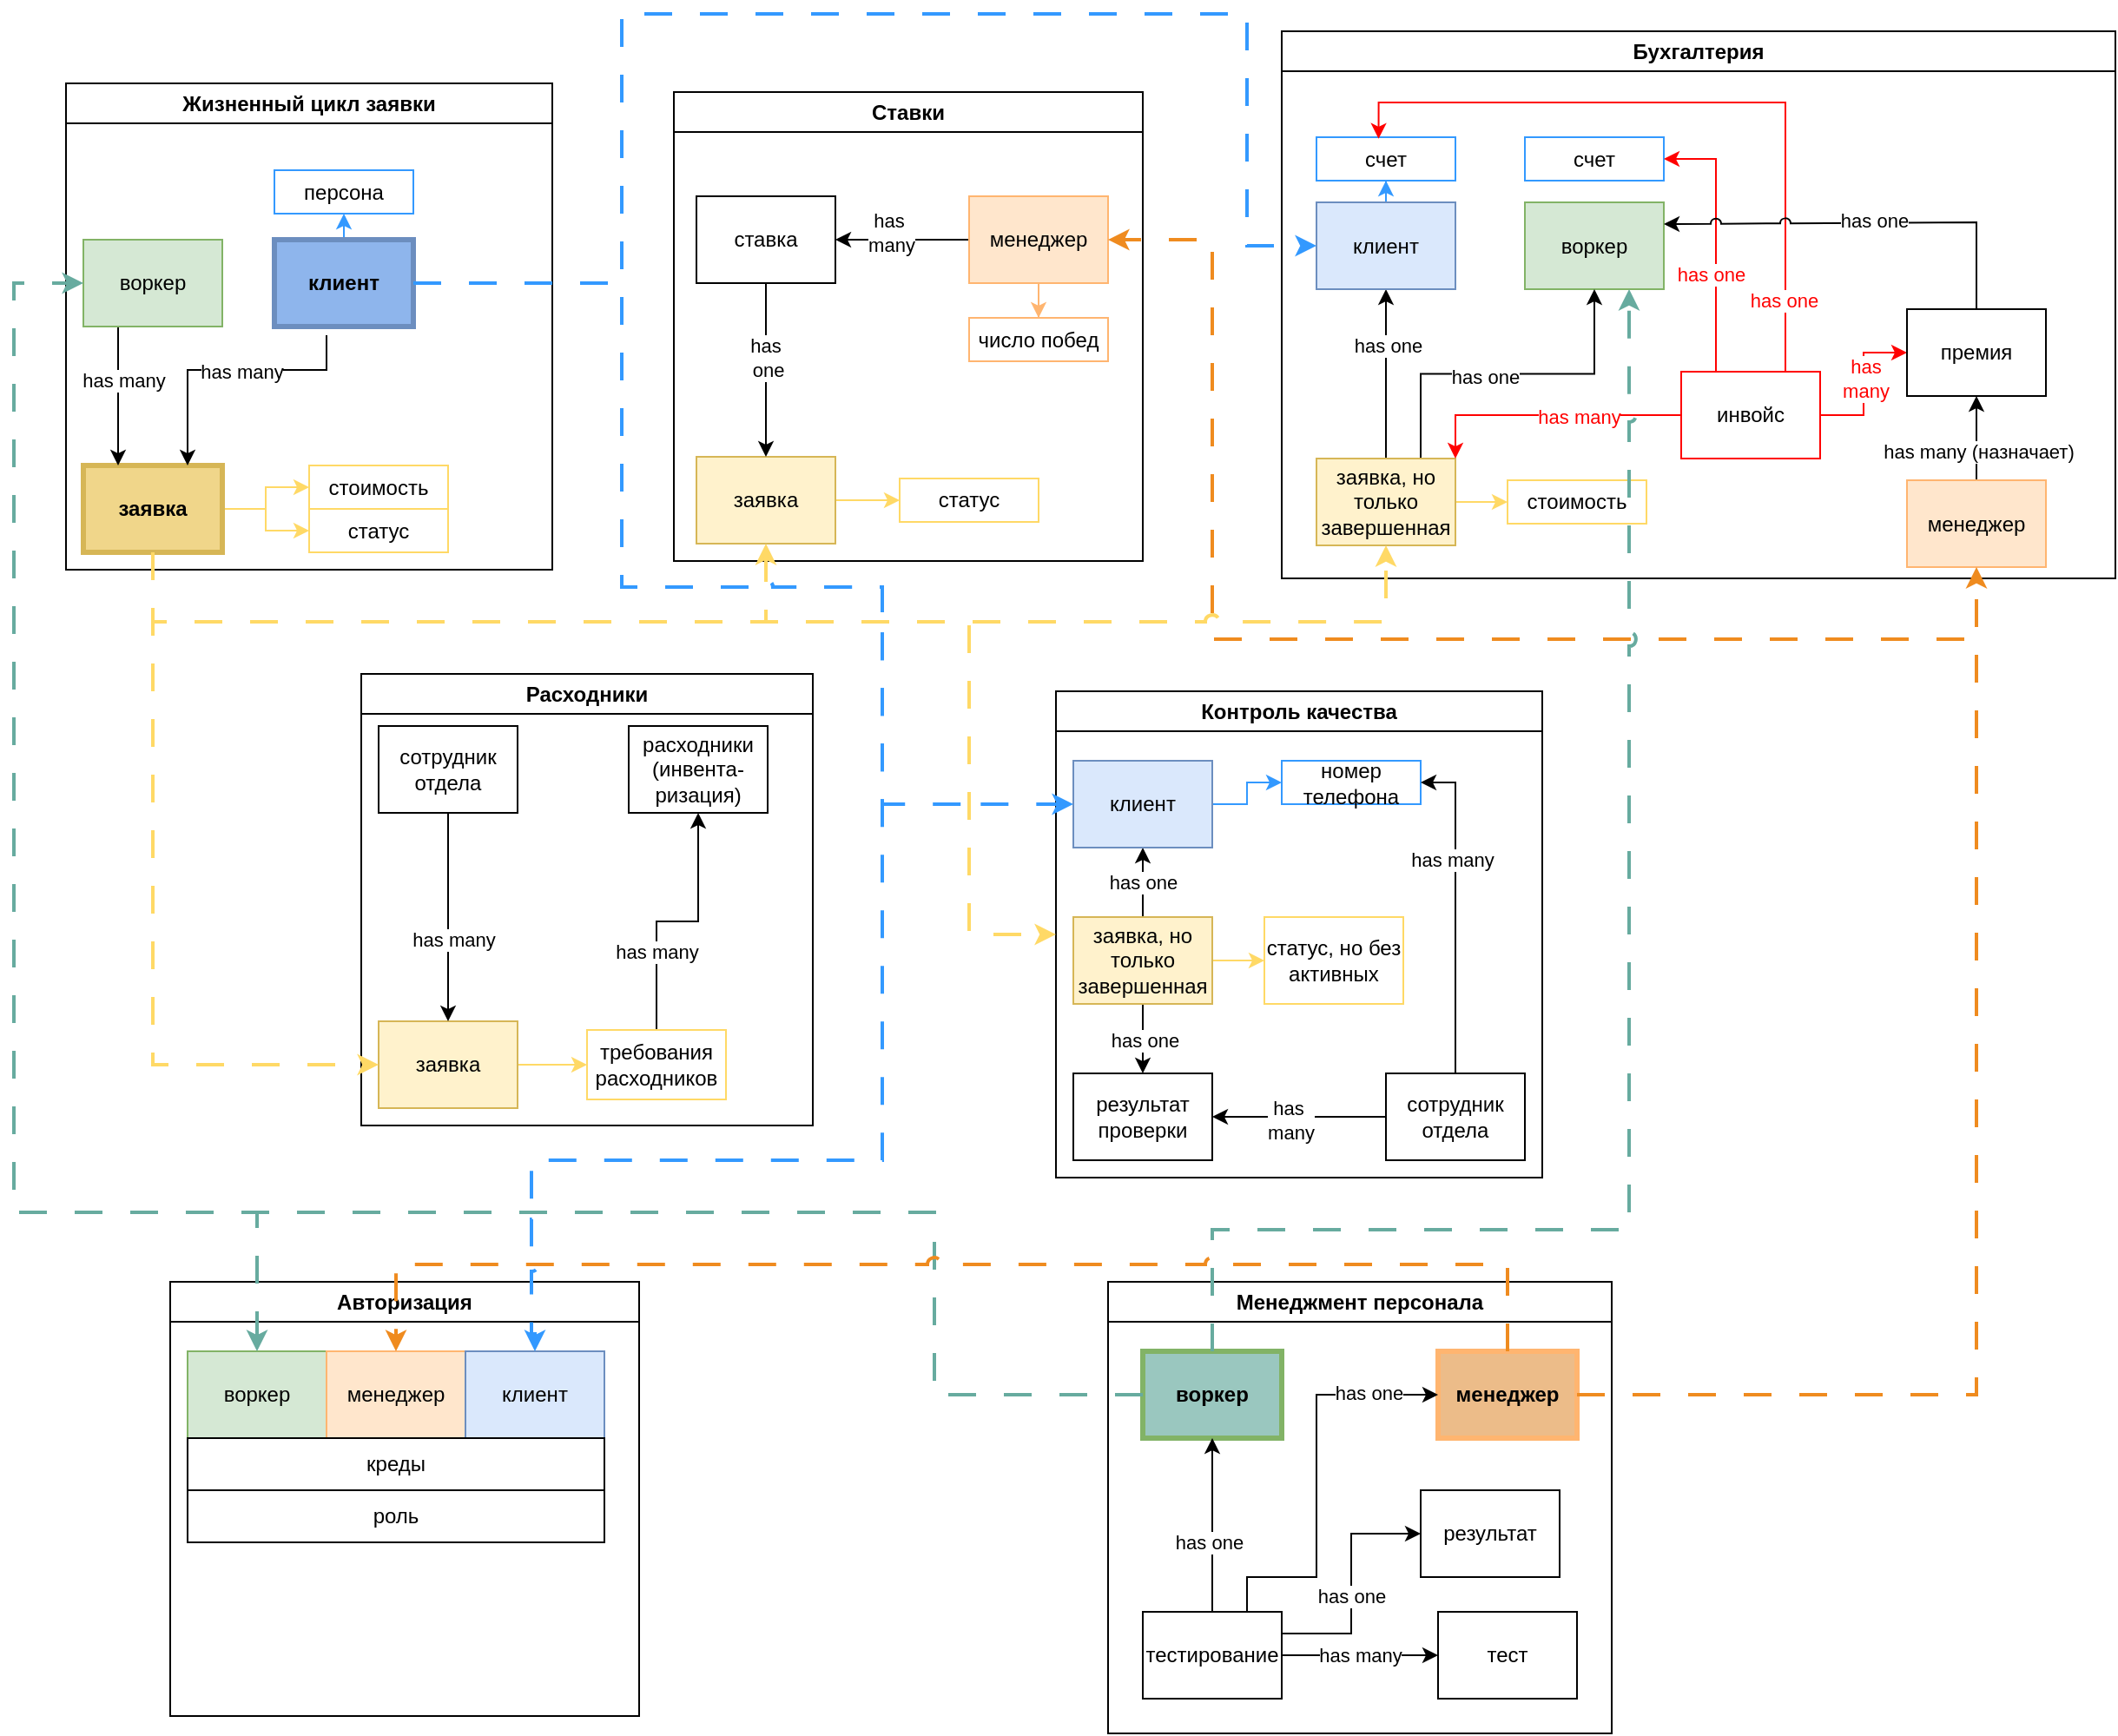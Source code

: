 <mxfile version="26.0.6">
  <diagram name="Страница — 1" id="8hWSt3232TRBrDZxiT6d">
    <mxGraphModel dx="1958" dy="1567" grid="1" gridSize="10" guides="1" tooltips="1" connect="1" arrows="1" fold="1" page="1" pageScale="1" pageWidth="827" pageHeight="1169" math="0" shadow="0">
      <root>
        <mxCell id="0" />
        <mxCell id="1" parent="0" />
        <mxCell id="wKb-s4lR72kcgDfwKxqy-2" value="Жизненный цикл заявки" style="swimlane;whiteSpace=wrap;html=1;" vertex="1" parent="1">
          <mxGeometry x="10" y="140" width="280" height="280" as="geometry" />
        </mxCell>
        <mxCell id="wKb-s4lR72kcgDfwKxqy-32" style="edgeStyle=orthogonalEdgeStyle;rounded=0;orthogonalLoop=1;jettySize=auto;html=1;entryX=0;entryY=0.5;entryDx=0;entryDy=0;endArrow=classic;endFill=1;strokeColor=#FFD966;" edge="1" parent="wKb-s4lR72kcgDfwKxqy-2" source="wKb-s4lR72kcgDfwKxqy-9" target="wKb-s4lR72kcgDfwKxqy-23">
          <mxGeometry relative="1" as="geometry" />
        </mxCell>
        <mxCell id="wKb-s4lR72kcgDfwKxqy-62" style="edgeStyle=orthogonalEdgeStyle;rounded=0;orthogonalLoop=1;jettySize=auto;html=1;strokeColor=#FFD966;" edge="1" parent="wKb-s4lR72kcgDfwKxqy-2" source="wKb-s4lR72kcgDfwKxqy-9" target="wKb-s4lR72kcgDfwKxqy-16">
          <mxGeometry relative="1" as="geometry" />
        </mxCell>
        <mxCell id="wKb-s4lR72kcgDfwKxqy-9" value="&lt;b&gt;заявка&lt;/b&gt;" style="rounded=0;whiteSpace=wrap;html=1;fillColor=#F0D68A;strokeColor=#d6b656;strokeWidth=3;" vertex="1" parent="wKb-s4lR72kcgDfwKxqy-2">
          <mxGeometry x="10" y="220" width="80" height="50" as="geometry" />
        </mxCell>
        <mxCell id="wKb-s4lR72kcgDfwKxqy-21" style="edgeStyle=orthogonalEdgeStyle;rounded=0;orthogonalLoop=1;jettySize=auto;html=1;" edge="1" parent="wKb-s4lR72kcgDfwKxqy-2">
          <mxGeometry relative="1" as="geometry">
            <mxPoint x="150" y="145" as="sourcePoint" />
            <mxPoint x="70" y="220" as="targetPoint" />
            <Array as="points">
              <mxPoint x="150" y="165" />
              <mxPoint x="70" y="165" />
            </Array>
          </mxGeometry>
        </mxCell>
        <mxCell id="wKb-s4lR72kcgDfwKxqy-22" value="has many" style="edgeLabel;html=1;align=center;verticalAlign=middle;resizable=0;points=[];" vertex="1" connectable="0" parent="wKb-s4lR72kcgDfwKxqy-21">
          <mxGeometry x="-0.11" y="1" relative="1" as="geometry">
            <mxPoint as="offset" />
          </mxGeometry>
        </mxCell>
        <mxCell id="wKb-s4lR72kcgDfwKxqy-19" style="edgeStyle=orthogonalEdgeStyle;rounded=0;orthogonalLoop=1;jettySize=auto;html=1;entryX=0.25;entryY=0;entryDx=0;entryDy=0;exitX=0.25;exitY=1;exitDx=0;exitDy=0;" edge="1" parent="wKb-s4lR72kcgDfwKxqy-2" source="wKb-s4lR72kcgDfwKxqy-15" target="wKb-s4lR72kcgDfwKxqy-9">
          <mxGeometry relative="1" as="geometry" />
        </mxCell>
        <mxCell id="wKb-s4lR72kcgDfwKxqy-20" value="has many" style="edgeLabel;html=1;align=center;verticalAlign=middle;resizable=0;points=[];" vertex="1" connectable="0" parent="wKb-s4lR72kcgDfwKxqy-19">
          <mxGeometry x="-0.224" y="3" relative="1" as="geometry">
            <mxPoint as="offset" />
          </mxGeometry>
        </mxCell>
        <mxCell id="wKb-s4lR72kcgDfwKxqy-15" value="воркер" style="rounded=0;whiteSpace=wrap;html=1;fillColor=#d5e8d4;strokeColor=#82b366;" vertex="1" parent="wKb-s4lR72kcgDfwKxqy-2">
          <mxGeometry x="10" y="90" width="80" height="50" as="geometry" />
        </mxCell>
        <mxCell id="wKb-s4lR72kcgDfwKxqy-16" value="статус" style="rounded=0;whiteSpace=wrap;html=1;strokeColor=#FFD966;" vertex="1" parent="wKb-s4lR72kcgDfwKxqy-2">
          <mxGeometry x="140" y="245" width="80" height="25" as="geometry" />
        </mxCell>
        <mxCell id="wKb-s4lR72kcgDfwKxqy-23" value="стоимость" style="rounded=0;whiteSpace=wrap;html=1;strokeColor=#FFD966;" vertex="1" parent="wKb-s4lR72kcgDfwKxqy-2">
          <mxGeometry x="140" y="220" width="80" height="25" as="geometry" />
        </mxCell>
        <mxCell id="wKb-s4lR72kcgDfwKxqy-74" style="edgeStyle=orthogonalEdgeStyle;rounded=0;orthogonalLoop=1;jettySize=auto;html=1;exitX=0.5;exitY=0;exitDx=0;exitDy=0;entryX=0.5;entryY=1;entryDx=0;entryDy=0;strokeColor=#3399FF;" edge="1" parent="wKb-s4lR72kcgDfwKxqy-2" source="wKb-s4lR72kcgDfwKxqy-72" target="wKb-s4lR72kcgDfwKxqy-73">
          <mxGeometry relative="1" as="geometry" />
        </mxCell>
        <mxCell id="wKb-s4lR72kcgDfwKxqy-72" value="&lt;b&gt;клиент&lt;/b&gt;" style="rounded=0;whiteSpace=wrap;html=1;fillColor=#8EB5EC;strokeColor=#6c8ebf;strokeWidth=3;" vertex="1" parent="wKb-s4lR72kcgDfwKxqy-2">
          <mxGeometry x="120" y="90" width="80" height="50" as="geometry" />
        </mxCell>
        <mxCell id="wKb-s4lR72kcgDfwKxqy-73" value="персона" style="rounded=0;whiteSpace=wrap;html=1;strokeColor=#3399FF;" vertex="1" parent="wKb-s4lR72kcgDfwKxqy-2">
          <mxGeometry x="120" y="50" width="80" height="25" as="geometry" />
        </mxCell>
        <mxCell id="wKb-s4lR72kcgDfwKxqy-3" value="Ставки" style="swimlane;whiteSpace=wrap;html=1;" vertex="1" parent="1">
          <mxGeometry x="360" y="145" width="270" height="270" as="geometry" />
        </mxCell>
        <mxCell id="wKb-s4lR72kcgDfwKxqy-36" style="edgeStyle=orthogonalEdgeStyle;rounded=0;orthogonalLoop=1;jettySize=auto;html=1;entryX=0;entryY=0.5;entryDx=0;entryDy=0;strokeColor=#FFD966;" edge="1" parent="wKb-s4lR72kcgDfwKxqy-3" source="wKb-s4lR72kcgDfwKxqy-10" target="wKb-s4lR72kcgDfwKxqy-34">
          <mxGeometry relative="1" as="geometry" />
        </mxCell>
        <mxCell id="wKb-s4lR72kcgDfwKxqy-10" value="заявка" style="rounded=0;whiteSpace=wrap;html=1;fillColor=#fff2cc;strokeColor=#d6b656;" vertex="1" parent="wKb-s4lR72kcgDfwKxqy-3">
          <mxGeometry x="13" y="210" width="80" height="50" as="geometry" />
        </mxCell>
        <mxCell id="wKb-s4lR72kcgDfwKxqy-43" style="edgeStyle=orthogonalEdgeStyle;rounded=0;orthogonalLoop=1;jettySize=auto;html=1;" edge="1" parent="wKb-s4lR72kcgDfwKxqy-3" source="wKb-s4lR72kcgDfwKxqy-28" target="wKb-s4lR72kcgDfwKxqy-42">
          <mxGeometry relative="1" as="geometry" />
        </mxCell>
        <mxCell id="wKb-s4lR72kcgDfwKxqy-44" value="has&amp;nbsp;&lt;div&gt;many&lt;/div&gt;" style="edgeLabel;html=1;align=center;verticalAlign=middle;resizable=0;points=[];" vertex="1" connectable="0" parent="wKb-s4lR72kcgDfwKxqy-43">
          <mxGeometry x="0.188" y="-4" relative="1" as="geometry">
            <mxPoint as="offset" />
          </mxGeometry>
        </mxCell>
        <mxCell id="wKb-s4lR72kcgDfwKxqy-67" value="" style="edgeStyle=orthogonalEdgeStyle;rounded=0;orthogonalLoop=1;jettySize=auto;html=1;strokeColor=#FFB570;" edge="1" parent="wKb-s4lR72kcgDfwKxqy-3" source="wKb-s4lR72kcgDfwKxqy-28" target="wKb-s4lR72kcgDfwKxqy-66">
          <mxGeometry relative="1" as="geometry" />
        </mxCell>
        <mxCell id="wKb-s4lR72kcgDfwKxqy-28" value="менеджер" style="rounded=0;whiteSpace=wrap;html=1;fillColor=#ffe6cc;strokeColor=#FFB570;" vertex="1" parent="wKb-s4lR72kcgDfwKxqy-3">
          <mxGeometry x="170" y="60" width="80" height="50" as="geometry" />
        </mxCell>
        <mxCell id="wKb-s4lR72kcgDfwKxqy-34" value="статус" style="rounded=0;whiteSpace=wrap;html=1;strokeColor=#FFD966;" vertex="1" parent="wKb-s4lR72kcgDfwKxqy-3">
          <mxGeometry x="130" y="222.5" width="80" height="25" as="geometry" />
        </mxCell>
        <mxCell id="wKb-s4lR72kcgDfwKxqy-45" style="edgeStyle=orthogonalEdgeStyle;rounded=0;orthogonalLoop=1;jettySize=auto;html=1;entryX=0.5;entryY=0;entryDx=0;entryDy=0;" edge="1" parent="wKb-s4lR72kcgDfwKxqy-3" source="wKb-s4lR72kcgDfwKxqy-42" target="wKb-s4lR72kcgDfwKxqy-10">
          <mxGeometry relative="1" as="geometry" />
        </mxCell>
        <mxCell id="wKb-s4lR72kcgDfwKxqy-46" value="has&amp;nbsp;&lt;div&gt;one&lt;/div&gt;" style="edgeLabel;html=1;align=center;verticalAlign=middle;resizable=0;points=[];" vertex="1" connectable="0" parent="wKb-s4lR72kcgDfwKxqy-45">
          <mxGeometry x="-0.147" y="1" relative="1" as="geometry">
            <mxPoint as="offset" />
          </mxGeometry>
        </mxCell>
        <mxCell id="wKb-s4lR72kcgDfwKxqy-42" value="ставка" style="rounded=0;whiteSpace=wrap;html=1;" vertex="1" parent="wKb-s4lR72kcgDfwKxqy-3">
          <mxGeometry x="13" y="60" width="80" height="50" as="geometry" />
        </mxCell>
        <mxCell id="wKb-s4lR72kcgDfwKxqy-66" value="число побед" style="rounded=0;whiteSpace=wrap;html=1;strokeColor=#FFB570;" vertex="1" parent="wKb-s4lR72kcgDfwKxqy-3">
          <mxGeometry x="170" y="130" width="80" height="25" as="geometry" />
        </mxCell>
        <mxCell id="wKb-s4lR72kcgDfwKxqy-4" value="Бухгалтерия" style="swimlane;whiteSpace=wrap;html=1;" vertex="1" parent="1">
          <mxGeometry x="710" y="110" width="480" height="315" as="geometry" />
        </mxCell>
        <mxCell id="wKb-s4lR72kcgDfwKxqy-105" style="edgeStyle=orthogonalEdgeStyle;rounded=0;orthogonalLoop=1;jettySize=auto;html=1;entryX=0.5;entryY=1;entryDx=0;entryDy=0;strokeColor=#3399FF;" edge="1" parent="wKb-s4lR72kcgDfwKxqy-4" source="wKb-s4lR72kcgDfwKxqy-102" target="wKb-s4lR72kcgDfwKxqy-103">
          <mxGeometry relative="1" as="geometry" />
        </mxCell>
        <mxCell id="wKb-s4lR72kcgDfwKxqy-187" value="" style="edgeStyle=orthogonalEdgeStyle;rounded=0;orthogonalLoop=1;jettySize=auto;html=1;startArrow=classic;startFill=1;endArrow=none;endFill=0;" edge="1" parent="wKb-s4lR72kcgDfwKxqy-4" source="wKb-s4lR72kcgDfwKxqy-102" target="wKb-s4lR72kcgDfwKxqy-108">
          <mxGeometry relative="1" as="geometry" />
        </mxCell>
        <mxCell id="wKb-s4lR72kcgDfwKxqy-188" value="has one" style="edgeLabel;html=1;align=center;verticalAlign=middle;resizable=0;points=[];" vertex="1" connectable="0" parent="wKb-s4lR72kcgDfwKxqy-187">
          <mxGeometry x="-0.339" y="1" relative="1" as="geometry">
            <mxPoint as="offset" />
          </mxGeometry>
        </mxCell>
        <mxCell id="wKb-s4lR72kcgDfwKxqy-102" value="клиент" style="rounded=0;whiteSpace=wrap;html=1;fillColor=#dae8fc;strokeColor=#6c8ebf;" vertex="1" parent="wKb-s4lR72kcgDfwKxqy-4">
          <mxGeometry x="20" y="98.5" width="80" height="50" as="geometry" />
        </mxCell>
        <mxCell id="wKb-s4lR72kcgDfwKxqy-103" value="счет" style="rounded=0;whiteSpace=wrap;html=1;strokeColor=#3399FF;" vertex="1" parent="wKb-s4lR72kcgDfwKxqy-4">
          <mxGeometry x="20" y="61" width="80" height="25" as="geometry" />
        </mxCell>
        <mxCell id="wKb-s4lR72kcgDfwKxqy-106" value="воркер" style="rounded=0;whiteSpace=wrap;html=1;fillColor=#d5e8d4;strokeColor=#82b366;" vertex="1" parent="wKb-s4lR72kcgDfwKxqy-4">
          <mxGeometry x="140" y="98.5" width="80" height="50" as="geometry" />
        </mxCell>
        <mxCell id="wKb-s4lR72kcgDfwKxqy-107" value="счет" style="rounded=0;whiteSpace=wrap;html=1;strokeColor=#3399FF;" vertex="1" parent="wKb-s4lR72kcgDfwKxqy-4">
          <mxGeometry x="140" y="61" width="80" height="25" as="geometry" />
        </mxCell>
        <mxCell id="wKb-s4lR72kcgDfwKxqy-113" style="edgeStyle=orthogonalEdgeStyle;rounded=0;orthogonalLoop=1;jettySize=auto;html=1;exitX=0.75;exitY=0;exitDx=0;exitDy=0;entryX=0.5;entryY=1;entryDx=0;entryDy=0;" edge="1" parent="wKb-s4lR72kcgDfwKxqy-4" source="wKb-s4lR72kcgDfwKxqy-108" target="wKb-s4lR72kcgDfwKxqy-106">
          <mxGeometry relative="1" as="geometry" />
        </mxCell>
        <mxCell id="wKb-s4lR72kcgDfwKxqy-115" value="has one" style="edgeLabel;html=1;align=center;verticalAlign=middle;resizable=0;points=[];" vertex="1" connectable="0" parent="wKb-s4lR72kcgDfwKxqy-113">
          <mxGeometry x="-0.136" y="-1" relative="1" as="geometry">
            <mxPoint as="offset" />
          </mxGeometry>
        </mxCell>
        <mxCell id="wKb-s4lR72kcgDfwKxqy-116" style="edgeStyle=orthogonalEdgeStyle;rounded=0;orthogonalLoop=1;jettySize=auto;html=1;entryX=0;entryY=0.5;entryDx=0;entryDy=0;strokeColor=#FFD966;" edge="1" parent="wKb-s4lR72kcgDfwKxqy-4" source="wKb-s4lR72kcgDfwKxqy-108" target="wKb-s4lR72kcgDfwKxqy-110">
          <mxGeometry relative="1" as="geometry" />
        </mxCell>
        <mxCell id="wKb-s4lR72kcgDfwKxqy-108" value="заявка, но только завершенная" style="rounded=0;whiteSpace=wrap;html=1;fillColor=#fff2cc;strokeColor=#d6b656;" vertex="1" parent="wKb-s4lR72kcgDfwKxqy-4">
          <mxGeometry x="20" y="246" width="80" height="50" as="geometry" />
        </mxCell>
        <mxCell id="wKb-s4lR72kcgDfwKxqy-110" value="стоимость" style="rounded=0;whiteSpace=wrap;html=1;strokeColor=#FFD966;" vertex="1" parent="wKb-s4lR72kcgDfwKxqy-4">
          <mxGeometry x="130" y="258.5" width="80" height="25" as="geometry" />
        </mxCell>
        <mxCell id="wKb-s4lR72kcgDfwKxqy-119" style="edgeStyle=orthogonalEdgeStyle;rounded=0;orthogonalLoop=1;jettySize=auto;html=1;exitX=0.25;exitY=0;exitDx=0;exitDy=0;entryX=1;entryY=0.5;entryDx=0;entryDy=0;strokeColor=#FF0000;" edge="1" parent="wKb-s4lR72kcgDfwKxqy-4" source="wKb-s4lR72kcgDfwKxqy-117" target="wKb-s4lR72kcgDfwKxqy-107">
          <mxGeometry relative="1" as="geometry" />
        </mxCell>
        <mxCell id="wKb-s4lR72kcgDfwKxqy-123" value="has one" style="edgeLabel;html=1;align=center;verticalAlign=middle;resizable=0;points=[];fontColor=#FF0000;" vertex="1" connectable="0" parent="wKb-s4lR72kcgDfwKxqy-119">
          <mxGeometry x="-0.258" y="3" relative="1" as="geometry">
            <mxPoint as="offset" />
          </mxGeometry>
        </mxCell>
        <mxCell id="wKb-s4lR72kcgDfwKxqy-131" style="edgeStyle=orthogonalEdgeStyle;rounded=0;orthogonalLoop=1;jettySize=auto;html=1;entryX=1;entryY=0;entryDx=0;entryDy=0;strokeColor=#FF0000;" edge="1" parent="wKb-s4lR72kcgDfwKxqy-4" source="wKb-s4lR72kcgDfwKxqy-117" target="wKb-s4lR72kcgDfwKxqy-108">
          <mxGeometry relative="1" as="geometry" />
        </mxCell>
        <mxCell id="wKb-s4lR72kcgDfwKxqy-132" value="&lt;div&gt;&lt;span style=&quot;background-color: light-dark(#ffffff, var(--ge-dark-color, #121212));&quot;&gt;has many&lt;/span&gt;&lt;/div&gt;" style="edgeLabel;html=1;align=center;verticalAlign=middle;resizable=0;points=[];fontColor=#FF0000;" vertex="1" connectable="0" parent="wKb-s4lR72kcgDfwKxqy-131">
          <mxGeometry x="0.142" y="5" relative="1" as="geometry">
            <mxPoint x="29" y="-4" as="offset" />
          </mxGeometry>
        </mxCell>
        <mxCell id="wKb-s4lR72kcgDfwKxqy-133" style="edgeStyle=orthogonalEdgeStyle;rounded=0;orthogonalLoop=1;jettySize=auto;html=1;entryX=0;entryY=0.5;entryDx=0;entryDy=0;strokeColor=#FF0000;" edge="1" parent="wKb-s4lR72kcgDfwKxqy-4" source="wKb-s4lR72kcgDfwKxqy-117" target="wKb-s4lR72kcgDfwKxqy-126">
          <mxGeometry relative="1" as="geometry" />
        </mxCell>
        <mxCell id="wKb-s4lR72kcgDfwKxqy-134" value="has&lt;div&gt;many&lt;/div&gt;" style="edgeLabel;html=1;align=center;verticalAlign=middle;resizable=0;points=[];fontColor=#FF0000;" vertex="1" connectable="0" parent="wKb-s4lR72kcgDfwKxqy-133">
          <mxGeometry x="0.259" y="-1" relative="1" as="geometry">
            <mxPoint y="8" as="offset" />
          </mxGeometry>
        </mxCell>
        <mxCell id="wKb-s4lR72kcgDfwKxqy-117" value="инвойс" style="rounded=0;whiteSpace=wrap;html=1;strokeColor=#FF0000;" vertex="1" parent="wKb-s4lR72kcgDfwKxqy-4">
          <mxGeometry x="230" y="196" width="80" height="50" as="geometry" />
        </mxCell>
        <mxCell id="wKb-s4lR72kcgDfwKxqy-120" style="edgeStyle=orthogonalEdgeStyle;rounded=0;orthogonalLoop=1;jettySize=auto;html=1;exitX=0.75;exitY=0;exitDx=0;exitDy=0;entryX=0.447;entryY=0.037;entryDx=0;entryDy=0;entryPerimeter=0;strokeColor=#FF0000;" edge="1" parent="wKb-s4lR72kcgDfwKxqy-4" source="wKb-s4lR72kcgDfwKxqy-117" target="wKb-s4lR72kcgDfwKxqy-103">
          <mxGeometry relative="1" as="geometry" />
        </mxCell>
        <mxCell id="wKb-s4lR72kcgDfwKxqy-122" value="has one" style="edgeLabel;html=1;align=center;verticalAlign=middle;resizable=0;points=[];fontColor=#FF0000;" vertex="1" connectable="0" parent="wKb-s4lR72kcgDfwKxqy-120">
          <mxGeometry x="-0.798" y="1" relative="1" as="geometry">
            <mxPoint as="offset" />
          </mxGeometry>
        </mxCell>
        <mxCell id="wKb-s4lR72kcgDfwKxqy-129" style="edgeStyle=orthogonalEdgeStyle;rounded=0;orthogonalLoop=1;jettySize=auto;html=1;" edge="1" parent="wKb-s4lR72kcgDfwKxqy-4" source="wKb-s4lR72kcgDfwKxqy-125" target="wKb-s4lR72kcgDfwKxqy-126">
          <mxGeometry relative="1" as="geometry" />
        </mxCell>
        <mxCell id="wKb-s4lR72kcgDfwKxqy-130" value="has many (назначает)" style="edgeLabel;html=1;align=center;verticalAlign=middle;resizable=0;points=[];" vertex="1" connectable="0" parent="wKb-s4lR72kcgDfwKxqy-129">
          <mxGeometry x="-0.292" y="-1" relative="1" as="geometry">
            <mxPoint as="offset" />
          </mxGeometry>
        </mxCell>
        <mxCell id="wKb-s4lR72kcgDfwKxqy-125" value="менеджер" style="rounded=0;whiteSpace=wrap;html=1;fillColor=#ffe6cc;strokeColor=#FFB570;" vertex="1" parent="wKb-s4lR72kcgDfwKxqy-4">
          <mxGeometry x="360" y="258.5" width="80" height="50" as="geometry" />
        </mxCell>
        <mxCell id="wKb-s4lR72kcgDfwKxqy-127" style="edgeStyle=orthogonalEdgeStyle;rounded=0;orthogonalLoop=1;jettySize=auto;html=1;entryX=1;entryY=0.25;entryDx=0;entryDy=0;jumpStyle=arc;" edge="1" parent="wKb-s4lR72kcgDfwKxqy-4" source="wKb-s4lR72kcgDfwKxqy-126" target="wKb-s4lR72kcgDfwKxqy-106">
          <mxGeometry relative="1" as="geometry">
            <Array as="points">
              <mxPoint x="400" y="110" />
              <mxPoint x="305" y="110" />
            </Array>
          </mxGeometry>
        </mxCell>
        <mxCell id="wKb-s4lR72kcgDfwKxqy-128" value="has one" style="edgeLabel;html=1;align=center;verticalAlign=middle;resizable=0;points=[];" vertex="1" connectable="0" parent="wKb-s4lR72kcgDfwKxqy-127">
          <mxGeometry x="-0.058" y="-1" relative="1" as="geometry">
            <mxPoint as="offset" />
          </mxGeometry>
        </mxCell>
        <mxCell id="wKb-s4lR72kcgDfwKxqy-126" value="премия" style="rounded=0;whiteSpace=wrap;html=1;" vertex="1" parent="wKb-s4lR72kcgDfwKxqy-4">
          <mxGeometry x="360" y="160" width="80" height="50" as="geometry" />
        </mxCell>
        <mxCell id="wKb-s4lR72kcgDfwKxqy-5" value="Контроль качества" style="swimlane;whiteSpace=wrap;html=1;" vertex="1" parent="1">
          <mxGeometry x="580" y="490" width="280" height="280" as="geometry" />
        </mxCell>
        <mxCell id="wKb-s4lR72kcgDfwKxqy-71" style="edgeStyle=orthogonalEdgeStyle;rounded=0;orthogonalLoop=1;jettySize=auto;html=1;strokeColor=#FFD966;" edge="1" parent="wKb-s4lR72kcgDfwKxqy-5" source="wKb-s4lR72kcgDfwKxqy-12" target="wKb-s4lR72kcgDfwKxqy-70">
          <mxGeometry relative="1" as="geometry" />
        </mxCell>
        <mxCell id="wKb-s4lR72kcgDfwKxqy-80" style="edgeStyle=orthogonalEdgeStyle;rounded=0;orthogonalLoop=1;jettySize=auto;html=1;entryX=0.5;entryY=1;entryDx=0;entryDy=0;" edge="1" parent="wKb-s4lR72kcgDfwKxqy-5" source="wKb-s4lR72kcgDfwKxqy-12" target="wKb-s4lR72kcgDfwKxqy-14">
          <mxGeometry relative="1" as="geometry">
            <Array as="points">
              <mxPoint x="50" y="100" />
              <mxPoint x="50" y="100" />
            </Array>
          </mxGeometry>
        </mxCell>
        <mxCell id="wKb-s4lR72kcgDfwKxqy-82" value="has&amp;nbsp;&lt;span style=&quot;background-color: light-dark(#ffffff, var(--ge-dark-color, #121212)); color: light-dark(rgb(0, 0, 0), rgb(255, 255, 255));&quot;&gt;one&lt;/span&gt;" style="edgeLabel;html=1;align=center;verticalAlign=middle;resizable=0;points=[];" vertex="1" connectable="0" parent="wKb-s4lR72kcgDfwKxqy-80">
          <mxGeometry x="-0.455" relative="1" as="geometry">
            <mxPoint y="-9" as="offset" />
          </mxGeometry>
        </mxCell>
        <mxCell id="wKb-s4lR72kcgDfwKxqy-100" style="edgeStyle=orthogonalEdgeStyle;rounded=0;orthogonalLoop=1;jettySize=auto;html=1;entryX=0.5;entryY=0;entryDx=0;entryDy=0;" edge="1" parent="wKb-s4lR72kcgDfwKxqy-5" source="wKb-s4lR72kcgDfwKxqy-12" target="wKb-s4lR72kcgDfwKxqy-93">
          <mxGeometry relative="1" as="geometry" />
        </mxCell>
        <mxCell id="wKb-s4lR72kcgDfwKxqy-101" value="has one" style="edgeLabel;html=1;align=center;verticalAlign=middle;resizable=0;points=[];" vertex="1" connectable="0" parent="wKb-s4lR72kcgDfwKxqy-100">
          <mxGeometry x="0.05" y="1" relative="1" as="geometry">
            <mxPoint as="offset" />
          </mxGeometry>
        </mxCell>
        <mxCell id="wKb-s4lR72kcgDfwKxqy-12" value="заявка, но только завершенная" style="rounded=0;whiteSpace=wrap;html=1;fillColor=#fff2cc;strokeColor=#d6b656;" vertex="1" parent="wKb-s4lR72kcgDfwKxqy-5">
          <mxGeometry x="10" y="130" width="80" height="50" as="geometry" />
        </mxCell>
        <mxCell id="wKb-s4lR72kcgDfwKxqy-70" value="статус, но без активных" style="rounded=0;whiteSpace=wrap;html=1;strokeColor=#FFD966;" vertex="1" parent="wKb-s4lR72kcgDfwKxqy-5">
          <mxGeometry x="120" y="130" width="80" height="50" as="geometry" />
        </mxCell>
        <mxCell id="wKb-s4lR72kcgDfwKxqy-77" style="edgeStyle=orthogonalEdgeStyle;rounded=0;orthogonalLoop=1;jettySize=auto;html=1;exitX=1;exitY=0.5;exitDx=0;exitDy=0;strokeColor=#3399FF;" edge="1" parent="wKb-s4lR72kcgDfwKxqy-5" source="wKb-s4lR72kcgDfwKxqy-14" target="wKb-s4lR72kcgDfwKxqy-75">
          <mxGeometry relative="1" as="geometry" />
        </mxCell>
        <mxCell id="wKb-s4lR72kcgDfwKxqy-14" value="клиент" style="rounded=0;whiteSpace=wrap;html=1;fillColor=#dae8fc;strokeColor=#6c8ebf;" vertex="1" parent="wKb-s4lR72kcgDfwKxqy-5">
          <mxGeometry x="10" y="40" width="80" height="50" as="geometry" />
        </mxCell>
        <mxCell id="wKb-s4lR72kcgDfwKxqy-75" value="номер телефона" style="rounded=0;whiteSpace=wrap;html=1;strokeColor=#3399FF;" vertex="1" parent="wKb-s4lR72kcgDfwKxqy-5">
          <mxGeometry x="130" y="40" width="80" height="25" as="geometry" />
        </mxCell>
        <mxCell id="wKb-s4lR72kcgDfwKxqy-94" style="edgeStyle=orthogonalEdgeStyle;rounded=0;orthogonalLoop=1;jettySize=auto;html=1;entryX=1;entryY=0.5;entryDx=0;entryDy=0;" edge="1" parent="wKb-s4lR72kcgDfwKxqy-5" source="wKb-s4lR72kcgDfwKxqy-79" target="wKb-s4lR72kcgDfwKxqy-93">
          <mxGeometry relative="1" as="geometry" />
        </mxCell>
        <mxCell id="wKb-s4lR72kcgDfwKxqy-95" value="has&amp;nbsp;&lt;div&gt;many&lt;/div&gt;" style="edgeLabel;html=1;align=center;verticalAlign=middle;resizable=0;points=[];" vertex="1" connectable="0" parent="wKb-s4lR72kcgDfwKxqy-94">
          <mxGeometry x="0.102" y="2" relative="1" as="geometry">
            <mxPoint as="offset" />
          </mxGeometry>
        </mxCell>
        <mxCell id="wKb-s4lR72kcgDfwKxqy-96" style="edgeStyle=orthogonalEdgeStyle;rounded=0;orthogonalLoop=1;jettySize=auto;html=1;exitX=0.5;exitY=0;exitDx=0;exitDy=0;entryX=1;entryY=0.5;entryDx=0;entryDy=0;" edge="1" parent="wKb-s4lR72kcgDfwKxqy-5" source="wKb-s4lR72kcgDfwKxqy-79" target="wKb-s4lR72kcgDfwKxqy-75">
          <mxGeometry relative="1" as="geometry" />
        </mxCell>
        <mxCell id="wKb-s4lR72kcgDfwKxqy-97" value="has many" style="edgeLabel;html=1;align=center;verticalAlign=middle;resizable=0;points=[];" vertex="1" connectable="0" parent="wKb-s4lR72kcgDfwKxqy-96">
          <mxGeometry x="0.313" y="2" relative="1" as="geometry">
            <mxPoint as="offset" />
          </mxGeometry>
        </mxCell>
        <mxCell id="wKb-s4lR72kcgDfwKxqy-79" value="сотрудник отдела" style="rounded=0;whiteSpace=wrap;html=1;" vertex="1" parent="wKb-s4lR72kcgDfwKxqy-5">
          <mxGeometry x="190" y="220" width="80" height="50" as="geometry" />
        </mxCell>
        <mxCell id="wKb-s4lR72kcgDfwKxqy-93" value="результат проверки" style="rounded=0;whiteSpace=wrap;html=1;" vertex="1" parent="wKb-s4lR72kcgDfwKxqy-5">
          <mxGeometry x="10" y="220" width="80" height="50" as="geometry" />
        </mxCell>
        <mxCell id="wKb-s4lR72kcgDfwKxqy-6" value="Расходники" style="swimlane;whiteSpace=wrap;html=1;" vertex="1" parent="1">
          <mxGeometry x="180" y="480" width="260" height="260" as="geometry" />
        </mxCell>
        <mxCell id="wKb-s4lR72kcgDfwKxqy-51" style="edgeStyle=orthogonalEdgeStyle;rounded=0;orthogonalLoop=1;jettySize=auto;html=1;exitX=1;exitY=0.5;exitDx=0;exitDy=0;entryX=0;entryY=0.5;entryDx=0;entryDy=0;strokeColor=#FFD966;" edge="1" parent="wKb-s4lR72kcgDfwKxqy-6" source="wKb-s4lR72kcgDfwKxqy-11" target="wKb-s4lR72kcgDfwKxqy-50">
          <mxGeometry relative="1" as="geometry" />
        </mxCell>
        <mxCell id="wKb-s4lR72kcgDfwKxqy-54" style="edgeStyle=orthogonalEdgeStyle;rounded=0;orthogonalLoop=1;jettySize=auto;html=1;exitX=0.5;exitY=0;exitDx=0;exitDy=0;entryX=0.5;entryY=1;entryDx=0;entryDy=0;" edge="1" parent="wKb-s4lR72kcgDfwKxqy-6" source="wKb-s4lR72kcgDfwKxqy-50" target="wKb-s4lR72kcgDfwKxqy-53">
          <mxGeometry relative="1" as="geometry" />
        </mxCell>
        <mxCell id="wKb-s4lR72kcgDfwKxqy-55" value="has many" style="edgeLabel;html=1;align=center;verticalAlign=middle;resizable=0;points=[];" vertex="1" connectable="0" parent="wKb-s4lR72kcgDfwKxqy-54">
          <mxGeometry x="-0.331" y="-3" relative="1" as="geometry">
            <mxPoint x="-3" y="5" as="offset" />
          </mxGeometry>
        </mxCell>
        <mxCell id="wKb-s4lR72kcgDfwKxqy-11" value="заявка" style="rounded=0;whiteSpace=wrap;html=1;fillColor=#fff2cc;strokeColor=#d6b656;" vertex="1" parent="wKb-s4lR72kcgDfwKxqy-6">
          <mxGeometry x="10" y="200" width="80" height="50" as="geometry" />
        </mxCell>
        <mxCell id="wKb-s4lR72kcgDfwKxqy-50" value="требования расходников" style="rounded=0;whiteSpace=wrap;html=1;strokeColor=#FFD966;" vertex="1" parent="wKb-s4lR72kcgDfwKxqy-6">
          <mxGeometry x="130" y="205" width="80" height="40" as="geometry" />
        </mxCell>
        <mxCell id="wKb-s4lR72kcgDfwKxqy-56" style="edgeStyle=orthogonalEdgeStyle;rounded=0;orthogonalLoop=1;jettySize=auto;html=1;" edge="1" parent="wKb-s4lR72kcgDfwKxqy-6" source="wKb-s4lR72kcgDfwKxqy-52" target="wKb-s4lR72kcgDfwKxqy-11">
          <mxGeometry relative="1" as="geometry" />
        </mxCell>
        <mxCell id="wKb-s4lR72kcgDfwKxqy-57" value="has many" style="edgeLabel;html=1;align=center;verticalAlign=middle;resizable=0;points=[];" vertex="1" connectable="0" parent="wKb-s4lR72kcgDfwKxqy-56">
          <mxGeometry x="0.211" y="3" relative="1" as="geometry">
            <mxPoint as="offset" />
          </mxGeometry>
        </mxCell>
        <mxCell id="wKb-s4lR72kcgDfwKxqy-52" value="сотрудник&lt;div&gt;отдела&lt;/div&gt;" style="rounded=0;whiteSpace=wrap;html=1;" vertex="1" parent="wKb-s4lR72kcgDfwKxqy-6">
          <mxGeometry x="10" y="30" width="80" height="50" as="geometry" />
        </mxCell>
        <mxCell id="wKb-s4lR72kcgDfwKxqy-53" value="расходники (инвента-&lt;div&gt;ризация)&lt;/div&gt;" style="rounded=0;whiteSpace=wrap;html=1;" vertex="1" parent="wKb-s4lR72kcgDfwKxqy-6">
          <mxGeometry x="154" y="30" width="80" height="50" as="geometry" />
        </mxCell>
        <mxCell id="wKb-s4lR72kcgDfwKxqy-7" value="Авторизация" style="swimlane;whiteSpace=wrap;html=1;" vertex="1" parent="1">
          <mxGeometry x="70" y="830" width="270" height="250" as="geometry" />
        </mxCell>
        <mxCell id="wKb-s4lR72kcgDfwKxqy-169" value="воркер" style="rounded=0;whiteSpace=wrap;html=1;fillColor=#d5e8d4;strokeColor=#82b366;" vertex="1" parent="wKb-s4lR72kcgDfwKxqy-7">
          <mxGeometry x="10" y="40" width="80" height="50" as="geometry" />
        </mxCell>
        <mxCell id="wKb-s4lR72kcgDfwKxqy-170" value="менеджер" style="rounded=0;whiteSpace=wrap;html=1;fillColor=#ffe6cc;strokeColor=#FFB570;" vertex="1" parent="wKb-s4lR72kcgDfwKxqy-7">
          <mxGeometry x="90" y="40" width="80" height="50" as="geometry" />
        </mxCell>
        <mxCell id="wKb-s4lR72kcgDfwKxqy-171" value="клиент" style="rounded=0;whiteSpace=wrap;html=1;fillColor=#dae8fc;strokeColor=#6c8ebf;" vertex="1" parent="wKb-s4lR72kcgDfwKxqy-7">
          <mxGeometry x="170" y="40" width="80" height="50" as="geometry" />
        </mxCell>
        <mxCell id="wKb-s4lR72kcgDfwKxqy-172" value="креды" style="rounded=0;whiteSpace=wrap;html=1;" vertex="1" parent="wKb-s4lR72kcgDfwKxqy-7">
          <mxGeometry x="10" y="90" width="240" height="30" as="geometry" />
        </mxCell>
        <mxCell id="wKb-s4lR72kcgDfwKxqy-173" value="роль" style="rounded=0;whiteSpace=wrap;html=1;" vertex="1" parent="wKb-s4lR72kcgDfwKxqy-7">
          <mxGeometry x="10" y="120" width="240" height="30" as="geometry" />
        </mxCell>
        <mxCell id="wKb-s4lR72kcgDfwKxqy-8" value="Менеджмент персонала" style="swimlane;whiteSpace=wrap;html=1;" vertex="1" parent="1">
          <mxGeometry x="610" y="830" width="290" height="260" as="geometry" />
        </mxCell>
        <mxCell id="wKb-s4lR72kcgDfwKxqy-137" value="воркер" style="rounded=0;whiteSpace=wrap;html=1;fillColor=#9AC7BF;strokeColor=#82b366;strokeWidth=3;fontStyle=1" vertex="1" parent="wKb-s4lR72kcgDfwKxqy-8">
          <mxGeometry x="20" y="40" width="80" height="50" as="geometry" />
        </mxCell>
        <mxCell id="wKb-s4lR72kcgDfwKxqy-138" value="менеджер" style="rounded=0;whiteSpace=wrap;html=1;fillColor=#ECBC89;strokeColor=#FFB570;strokeWidth=3;fontStyle=1" vertex="1" parent="wKb-s4lR72kcgDfwKxqy-8">
          <mxGeometry x="190" y="40" width="80" height="50" as="geometry" />
        </mxCell>
        <mxCell id="wKb-s4lR72kcgDfwKxqy-145" style="edgeStyle=orthogonalEdgeStyle;rounded=0;orthogonalLoop=1;jettySize=auto;html=1;entryX=0.5;entryY=1;entryDx=0;entryDy=0;" edge="1" parent="wKb-s4lR72kcgDfwKxqy-8" source="wKb-s4lR72kcgDfwKxqy-143" target="wKb-s4lR72kcgDfwKxqy-137">
          <mxGeometry relative="1" as="geometry" />
        </mxCell>
        <mxCell id="wKb-s4lR72kcgDfwKxqy-146" value="has one" style="edgeLabel;html=1;align=center;verticalAlign=middle;resizable=0;points=[];" vertex="1" connectable="0" parent="wKb-s4lR72kcgDfwKxqy-145">
          <mxGeometry x="-0.2" y="2" relative="1" as="geometry">
            <mxPoint as="offset" />
          </mxGeometry>
        </mxCell>
        <mxCell id="wKb-s4lR72kcgDfwKxqy-147" style="edgeStyle=orthogonalEdgeStyle;rounded=0;orthogonalLoop=1;jettySize=auto;html=1;" edge="1" parent="wKb-s4lR72kcgDfwKxqy-8" source="wKb-s4lR72kcgDfwKxqy-143" target="wKb-s4lR72kcgDfwKxqy-144">
          <mxGeometry relative="1" as="geometry" />
        </mxCell>
        <mxCell id="wKb-s4lR72kcgDfwKxqy-148" value="has many" style="edgeLabel;html=1;align=center;verticalAlign=middle;resizable=0;points=[];" vertex="1" connectable="0" parent="wKb-s4lR72kcgDfwKxqy-147">
          <mxGeometry x="0.483" y="1" relative="1" as="geometry">
            <mxPoint x="-22" y="1" as="offset" />
          </mxGeometry>
        </mxCell>
        <mxCell id="wKb-s4lR72kcgDfwKxqy-149" style="edgeStyle=orthogonalEdgeStyle;rounded=0;orthogonalLoop=1;jettySize=auto;html=1;exitX=0.75;exitY=0;exitDx=0;exitDy=0;entryX=0;entryY=0.5;entryDx=0;entryDy=0;" edge="1" parent="wKb-s4lR72kcgDfwKxqy-8" source="wKb-s4lR72kcgDfwKxqy-143" target="wKb-s4lR72kcgDfwKxqy-138">
          <mxGeometry relative="1" as="geometry">
            <Array as="points">
              <mxPoint x="80" y="170" />
              <mxPoint x="120" y="170" />
              <mxPoint x="120" y="65" />
            </Array>
          </mxGeometry>
        </mxCell>
        <mxCell id="wKb-s4lR72kcgDfwKxqy-150" value="has one" style="edgeLabel;html=1;align=center;verticalAlign=middle;resizable=0;points=[];" vertex="1" connectable="0" parent="wKb-s4lR72kcgDfwKxqy-149">
          <mxGeometry x="0.566" y="1" relative="1" as="geometry">
            <mxPoint x="11" as="offset" />
          </mxGeometry>
        </mxCell>
        <mxCell id="wKb-s4lR72kcgDfwKxqy-152" style="edgeStyle=orthogonalEdgeStyle;rounded=0;orthogonalLoop=1;jettySize=auto;html=1;exitX=1;exitY=0.25;exitDx=0;exitDy=0;entryX=0;entryY=0.5;entryDx=0;entryDy=0;" edge="1" parent="wKb-s4lR72kcgDfwKxqy-8" source="wKb-s4lR72kcgDfwKxqy-143" target="wKb-s4lR72kcgDfwKxqy-151">
          <mxGeometry relative="1" as="geometry" />
        </mxCell>
        <mxCell id="wKb-s4lR72kcgDfwKxqy-153" value="has one" style="edgeLabel;html=1;align=center;verticalAlign=middle;resizable=0;points=[];" vertex="1" connectable="0" parent="wKb-s4lR72kcgDfwKxqy-152">
          <mxGeometry x="-0.222" y="-1" relative="1" as="geometry">
            <mxPoint x="-1" y="-8" as="offset" />
          </mxGeometry>
        </mxCell>
        <mxCell id="wKb-s4lR72kcgDfwKxqy-143" value="тестирование" style="rounded=0;whiteSpace=wrap;html=1;" vertex="1" parent="wKb-s4lR72kcgDfwKxqy-8">
          <mxGeometry x="20" y="190" width="80" height="50" as="geometry" />
        </mxCell>
        <mxCell id="wKb-s4lR72kcgDfwKxqy-144" value="тест" style="rounded=0;whiteSpace=wrap;html=1;" vertex="1" parent="wKb-s4lR72kcgDfwKxqy-8">
          <mxGeometry x="190" y="190" width="80" height="50" as="geometry" />
        </mxCell>
        <mxCell id="wKb-s4lR72kcgDfwKxqy-151" value="результат" style="rounded=0;whiteSpace=wrap;html=1;" vertex="1" parent="wKb-s4lR72kcgDfwKxqy-8">
          <mxGeometry x="180" y="120" width="80" height="50" as="geometry" />
        </mxCell>
        <mxCell id="wKb-s4lR72kcgDfwKxqy-174" style="edgeStyle=orthogonalEdgeStyle;rounded=0;orthogonalLoop=1;jettySize=auto;html=1;exitX=1;exitY=0.5;exitDx=0;exitDy=0;entryX=0.5;entryY=1;entryDx=0;entryDy=0;dashed=1;dashPattern=8 8;strokeColor=#EF8B1F;strokeWidth=2;" edge="1" parent="1" source="wKb-s4lR72kcgDfwKxqy-138" target="wKb-s4lR72kcgDfwKxqy-125">
          <mxGeometry relative="1" as="geometry" />
        </mxCell>
        <mxCell id="wKb-s4lR72kcgDfwKxqy-175" style="edgeStyle=orthogonalEdgeStyle;rounded=0;orthogonalLoop=1;jettySize=auto;html=1;exitX=1;exitY=0.5;exitDx=0;exitDy=0;entryX=1;entryY=0.5;entryDx=0;entryDy=0;dashed=1;dashPattern=8 8;strokeColor=#EF8B1F;strokeWidth=2;jumpStyle=arc;" edge="1" parent="1" source="wKb-s4lR72kcgDfwKxqy-138" target="wKb-s4lR72kcgDfwKxqy-28">
          <mxGeometry relative="1" as="geometry">
            <Array as="points">
              <mxPoint x="1110" y="895" />
              <mxPoint x="1110" y="460" />
              <mxPoint x="670" y="460" />
              <mxPoint x="670" y="230" />
            </Array>
          </mxGeometry>
        </mxCell>
        <mxCell id="wKb-s4lR72kcgDfwKxqy-176" style="edgeStyle=orthogonalEdgeStyle;rounded=0;orthogonalLoop=1;jettySize=auto;html=1;entryX=0.5;entryY=0;entryDx=0;entryDy=0;strokeWidth=2;strokeColor=#67AB9F;dashed=1;dashPattern=8 8;" edge="1" parent="1" source="wKb-s4lR72kcgDfwKxqy-137" target="wKb-s4lR72kcgDfwKxqy-169">
          <mxGeometry relative="1" as="geometry">
            <Array as="points">
              <mxPoint x="510" y="895" />
              <mxPoint x="510" y="790" />
              <mxPoint x="120" y="790" />
            </Array>
          </mxGeometry>
        </mxCell>
        <mxCell id="wKb-s4lR72kcgDfwKxqy-177" style="edgeStyle=orthogonalEdgeStyle;rounded=0;orthogonalLoop=1;jettySize=auto;html=1;exitX=0;exitY=0.5;exitDx=0;exitDy=0;entryX=0;entryY=0.5;entryDx=0;entryDy=0;strokeWidth=2;strokeColor=#67AB9F;dashed=1;dashPattern=8 8;" edge="1" parent="1" source="wKb-s4lR72kcgDfwKxqy-137" target="wKb-s4lR72kcgDfwKxqy-15">
          <mxGeometry relative="1" as="geometry">
            <Array as="points">
              <mxPoint x="510" y="895" />
              <mxPoint x="510" y="790" />
              <mxPoint x="-20" y="790" />
              <mxPoint x="-20" y="255" />
            </Array>
          </mxGeometry>
        </mxCell>
        <mxCell id="wKb-s4lR72kcgDfwKxqy-178" style="edgeStyle=orthogonalEdgeStyle;rounded=0;orthogonalLoop=1;jettySize=auto;html=1;exitX=0.5;exitY=0;exitDx=0;exitDy=0;entryX=0.75;entryY=1;entryDx=0;entryDy=0;strokeWidth=2;strokeColor=#67AB9F;dashed=1;dashPattern=8 8;jumpStyle=arc;" edge="1" parent="1" source="wKb-s4lR72kcgDfwKxqy-137" target="wKb-s4lR72kcgDfwKxqy-106">
          <mxGeometry relative="1" as="geometry">
            <Array as="points">
              <mxPoint x="670" y="800" />
              <mxPoint x="910" y="800" />
            </Array>
          </mxGeometry>
        </mxCell>
        <mxCell id="wKb-s4lR72kcgDfwKxqy-179" style="edgeStyle=orthogonalEdgeStyle;rounded=0;orthogonalLoop=1;jettySize=auto;html=1;exitX=0.5;exitY=0;exitDx=0;exitDy=0;entryX=0.5;entryY=0;entryDx=0;entryDy=0;jumpStyle=arc;strokeWidth=2;strokeColor=#EF8B1F;dashed=1;dashPattern=8 8;" edge="1" parent="1" source="wKb-s4lR72kcgDfwKxqy-138" target="wKb-s4lR72kcgDfwKxqy-170">
          <mxGeometry relative="1" as="geometry">
            <Array as="points">
              <mxPoint x="840" y="820" />
              <mxPoint x="200" y="820" />
            </Array>
          </mxGeometry>
        </mxCell>
        <mxCell id="wKb-s4lR72kcgDfwKxqy-180" style="edgeStyle=orthogonalEdgeStyle;rounded=0;orthogonalLoop=1;jettySize=auto;html=1;exitX=0.5;exitY=1;exitDx=0;exitDy=0;entryX=0;entryY=0.5;entryDx=0;entryDy=0;strokeColor=#FFD966;dashed=1;dashPattern=8 8;strokeWidth=2;" edge="1" parent="1" source="wKb-s4lR72kcgDfwKxqy-9" target="wKb-s4lR72kcgDfwKxqy-11">
          <mxGeometry relative="1" as="geometry" />
        </mxCell>
        <mxCell id="wKb-s4lR72kcgDfwKxqy-181" style="edgeStyle=orthogonalEdgeStyle;rounded=0;orthogonalLoop=1;jettySize=auto;html=1;entryX=0.5;entryY=1;entryDx=0;entryDy=0;strokeColor=#FFD966;dashed=1;dashPattern=8 8;strokeWidth=2;" edge="1" parent="1" source="wKb-s4lR72kcgDfwKxqy-9" target="wKb-s4lR72kcgDfwKxqy-10">
          <mxGeometry relative="1" as="geometry">
            <Array as="points">
              <mxPoint x="60" y="450" />
              <mxPoint x="413" y="450" />
            </Array>
          </mxGeometry>
        </mxCell>
        <mxCell id="wKb-s4lR72kcgDfwKxqy-182" style="edgeStyle=orthogonalEdgeStyle;rounded=0;orthogonalLoop=1;jettySize=auto;html=1;exitX=0.5;exitY=1;exitDx=0;exitDy=0;entryX=0.5;entryY=1;entryDx=0;entryDy=0;strokeColor=#FFD966;dashed=1;dashPattern=8 8;strokeWidth=2;jumpStyle=arc;" edge="1" parent="1" source="wKb-s4lR72kcgDfwKxqy-9" target="wKb-s4lR72kcgDfwKxqy-108">
          <mxGeometry relative="1" as="geometry">
            <Array as="points">
              <mxPoint x="60" y="450" />
              <mxPoint x="770" y="450" />
            </Array>
          </mxGeometry>
        </mxCell>
        <mxCell id="wKb-s4lR72kcgDfwKxqy-183" style="edgeStyle=orthogonalEdgeStyle;rounded=0;orthogonalLoop=1;jettySize=auto;html=1;entryX=0;entryY=0.5;entryDx=0;entryDy=0;strokeColor=#FFD966;dashed=1;dashPattern=8 8;strokeWidth=2;" edge="1" parent="1" source="wKb-s4lR72kcgDfwKxqy-9" target="wKb-s4lR72kcgDfwKxqy-5">
          <mxGeometry relative="1" as="geometry">
            <Array as="points">
              <mxPoint x="60" y="450" />
              <mxPoint x="530" y="450" />
              <mxPoint x="530" y="630" />
            </Array>
          </mxGeometry>
        </mxCell>
        <mxCell id="wKb-s4lR72kcgDfwKxqy-184" style="edgeStyle=orthogonalEdgeStyle;rounded=0;orthogonalLoop=1;jettySize=auto;html=1;exitX=1;exitY=0.5;exitDx=0;exitDy=0;entryX=0;entryY=0.5;entryDx=0;entryDy=0;strokeColor=#3399FF;dashed=1;dashPattern=8 8;strokeWidth=2;jumpStyle=arc;" edge="1" parent="1" source="wKb-s4lR72kcgDfwKxqy-72" target="wKb-s4lR72kcgDfwKxqy-102">
          <mxGeometry relative="1" as="geometry">
            <Array as="points">
              <mxPoint x="330" y="255" />
              <mxPoint x="330" y="100" />
              <mxPoint x="690" y="100" />
              <mxPoint x="690" y="234" />
            </Array>
          </mxGeometry>
        </mxCell>
        <mxCell id="wKb-s4lR72kcgDfwKxqy-185" style="edgeStyle=orthogonalEdgeStyle;rounded=0;orthogonalLoop=1;jettySize=auto;html=1;entryX=0;entryY=0.5;entryDx=0;entryDy=0;strokeColor=#3399FF;dashed=1;dashPattern=8 8;strokeWidth=2;jumpStyle=arc;" edge="1" parent="1" source="wKb-s4lR72kcgDfwKxqy-72" target="wKb-s4lR72kcgDfwKxqy-14">
          <mxGeometry relative="1" as="geometry">
            <Array as="points">
              <mxPoint x="330" y="255" />
              <mxPoint x="330" y="430" />
              <mxPoint x="480" y="430" />
              <mxPoint x="480" y="555" />
            </Array>
          </mxGeometry>
        </mxCell>
        <mxCell id="wKb-s4lR72kcgDfwKxqy-186" style="edgeStyle=orthogonalEdgeStyle;rounded=0;orthogonalLoop=1;jettySize=auto;html=1;entryX=0.5;entryY=0;entryDx=0;entryDy=0;strokeColor=#3399FF;dashed=1;dashPattern=8 8;strokeWidth=2;jumpStyle=arc;" edge="1" parent="1" source="wKb-s4lR72kcgDfwKxqy-72" target="wKb-s4lR72kcgDfwKxqy-171">
          <mxGeometry relative="1" as="geometry">
            <Array as="points">
              <mxPoint x="330" y="255" />
              <mxPoint x="330" y="430" />
              <mxPoint x="480" y="430" />
              <mxPoint x="480" y="760" />
              <mxPoint x="278" y="760" />
              <mxPoint x="278" y="860" />
              <mxPoint x="280" y="860" />
            </Array>
          </mxGeometry>
        </mxCell>
      </root>
    </mxGraphModel>
  </diagram>
</mxfile>
